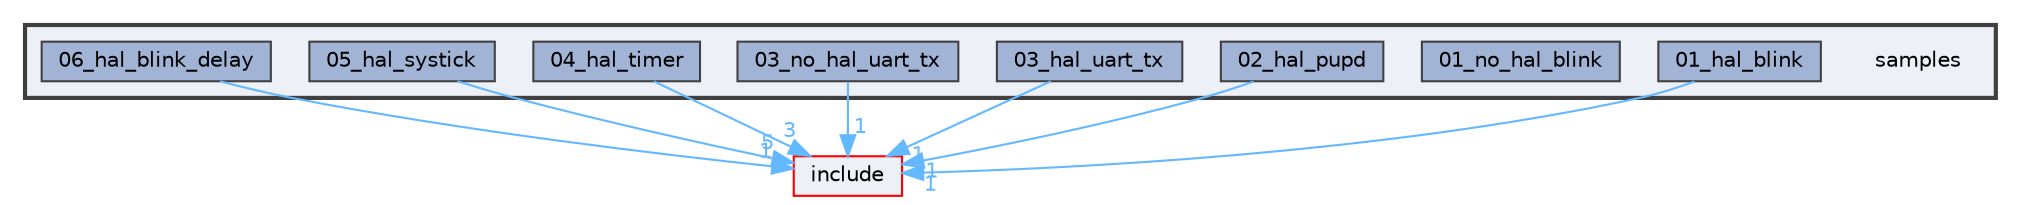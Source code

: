 digraph "samples"
{
 // LATEX_PDF_SIZE
  bgcolor="transparent";
  edge [fontname=Helvetica,fontsize=10,labelfontname=Helvetica,labelfontsize=10];
  node [fontname=Helvetica,fontsize=10,shape=box,height=0.2,width=0.4];
  compound=true
  subgraph clusterdir_6f9635d4fbfa321d4c00f29df5cd540c {
    graph [ bgcolor="#edf0f7", pencolor="grey25", label="", fontname=Helvetica,fontsize=10 style="filled,bold", URL="dir_6f9635d4fbfa321d4c00f29df5cd540c.html",tooltip=""]
    dir_6f9635d4fbfa321d4c00f29df5cd540c [shape=plaintext, label="samples"];
  dir_b353d5d893dff5ba1ddf9868de5ae21d [label="01_hal_blink", fillcolor="#a2b4d6", color="grey25", style="filled", URL="dir_b353d5d893dff5ba1ddf9868de5ae21d.html",tooltip=""];
  dir_3ae31a605660e17d563d2f637adfe638 [label="01_no_hal_blink", fillcolor="#a2b4d6", color="grey25", style="filled", URL="dir_3ae31a605660e17d563d2f637adfe638.html",tooltip=""];
  dir_1a302812dbe59c08191da70e2ce0a39a [label="02_hal_pupd", fillcolor="#a2b4d6", color="grey25", style="filled", URL="dir_1a302812dbe59c08191da70e2ce0a39a.html",tooltip=""];
  dir_0862825e2038b8b9d8f6e7e7378eef1b [label="03_hal_uart_tx", fillcolor="#a2b4d6", color="grey25", style="filled", URL="dir_0862825e2038b8b9d8f6e7e7378eef1b.html",tooltip=""];
  dir_2605397a8a7e541cfe6761deea394259 [label="03_no_hal_uart_tx", fillcolor="#a2b4d6", color="grey25", style="filled", URL="dir_2605397a8a7e541cfe6761deea394259.html",tooltip=""];
  dir_4c83c172628b412275559c3f3cbb6ca5 [label="04_hal_timer", fillcolor="#a2b4d6", color="grey25", style="filled", URL="dir_4c83c172628b412275559c3f3cbb6ca5.html",tooltip=""];
  dir_181f178495f6eac8b0a0d114349d77b2 [label="05_hal_systick", fillcolor="#a2b4d6", color="grey25", style="filled", URL="dir_181f178495f6eac8b0a0d114349d77b2.html",tooltip=""];
  dir_dce71e11ce415528bfa34ee2ec96a279 [label="06_hal_blink_delay", fillcolor="#a2b4d6", color="grey25", style="filled", URL="dir_dce71e11ce415528bfa34ee2ec96a279.html",tooltip=""];
  }
  dir_d44c64559bbebec7f509842c48db8b23 [label="include", fillcolor="#edf0f7", color="red", style="filled", URL="dir_d44c64559bbebec7f509842c48db8b23.html",tooltip=""];
  dir_b353d5d893dff5ba1ddf9868de5ae21d->dir_d44c64559bbebec7f509842c48db8b23 [headlabel="1", labeldistance=1.5 headhref="dir_000000_000015.html" href="dir_000000_000015.html" color="steelblue1" fontcolor="steelblue1"];
  dir_1a302812dbe59c08191da70e2ce0a39a->dir_d44c64559bbebec7f509842c48db8b23 [headlabel="1", labeldistance=1.5 headhref="dir_000002_000015.html" href="dir_000002_000015.html" color="steelblue1" fontcolor="steelblue1"];
  dir_0862825e2038b8b9d8f6e7e7378eef1b->dir_d44c64559bbebec7f509842c48db8b23 [headlabel="1", labeldistance=1.5 headhref="dir_000003_000015.html" href="dir_000003_000015.html" color="steelblue1" fontcolor="steelblue1"];
  dir_2605397a8a7e541cfe6761deea394259->dir_d44c64559bbebec7f509842c48db8b23 [headlabel="1", labeldistance=1.5 headhref="dir_000004_000015.html" href="dir_000004_000015.html" color="steelblue1" fontcolor="steelblue1"];
  dir_4c83c172628b412275559c3f3cbb6ca5->dir_d44c64559bbebec7f509842c48db8b23 [headlabel="3", labeldistance=1.5 headhref="dir_000005_000015.html" href="dir_000005_000015.html" color="steelblue1" fontcolor="steelblue1"];
  dir_181f178495f6eac8b0a0d114349d77b2->dir_d44c64559bbebec7f509842c48db8b23 [headlabel="5", labeldistance=1.5 headhref="dir_000006_000015.html" href="dir_000006_000015.html" color="steelblue1" fontcolor="steelblue1"];
  dir_dce71e11ce415528bfa34ee2ec96a279->dir_d44c64559bbebec7f509842c48db8b23 [headlabel="1", labeldistance=1.5 headhref="dir_000007_000015.html" href="dir_000007_000015.html" color="steelblue1" fontcolor="steelblue1"];
}
